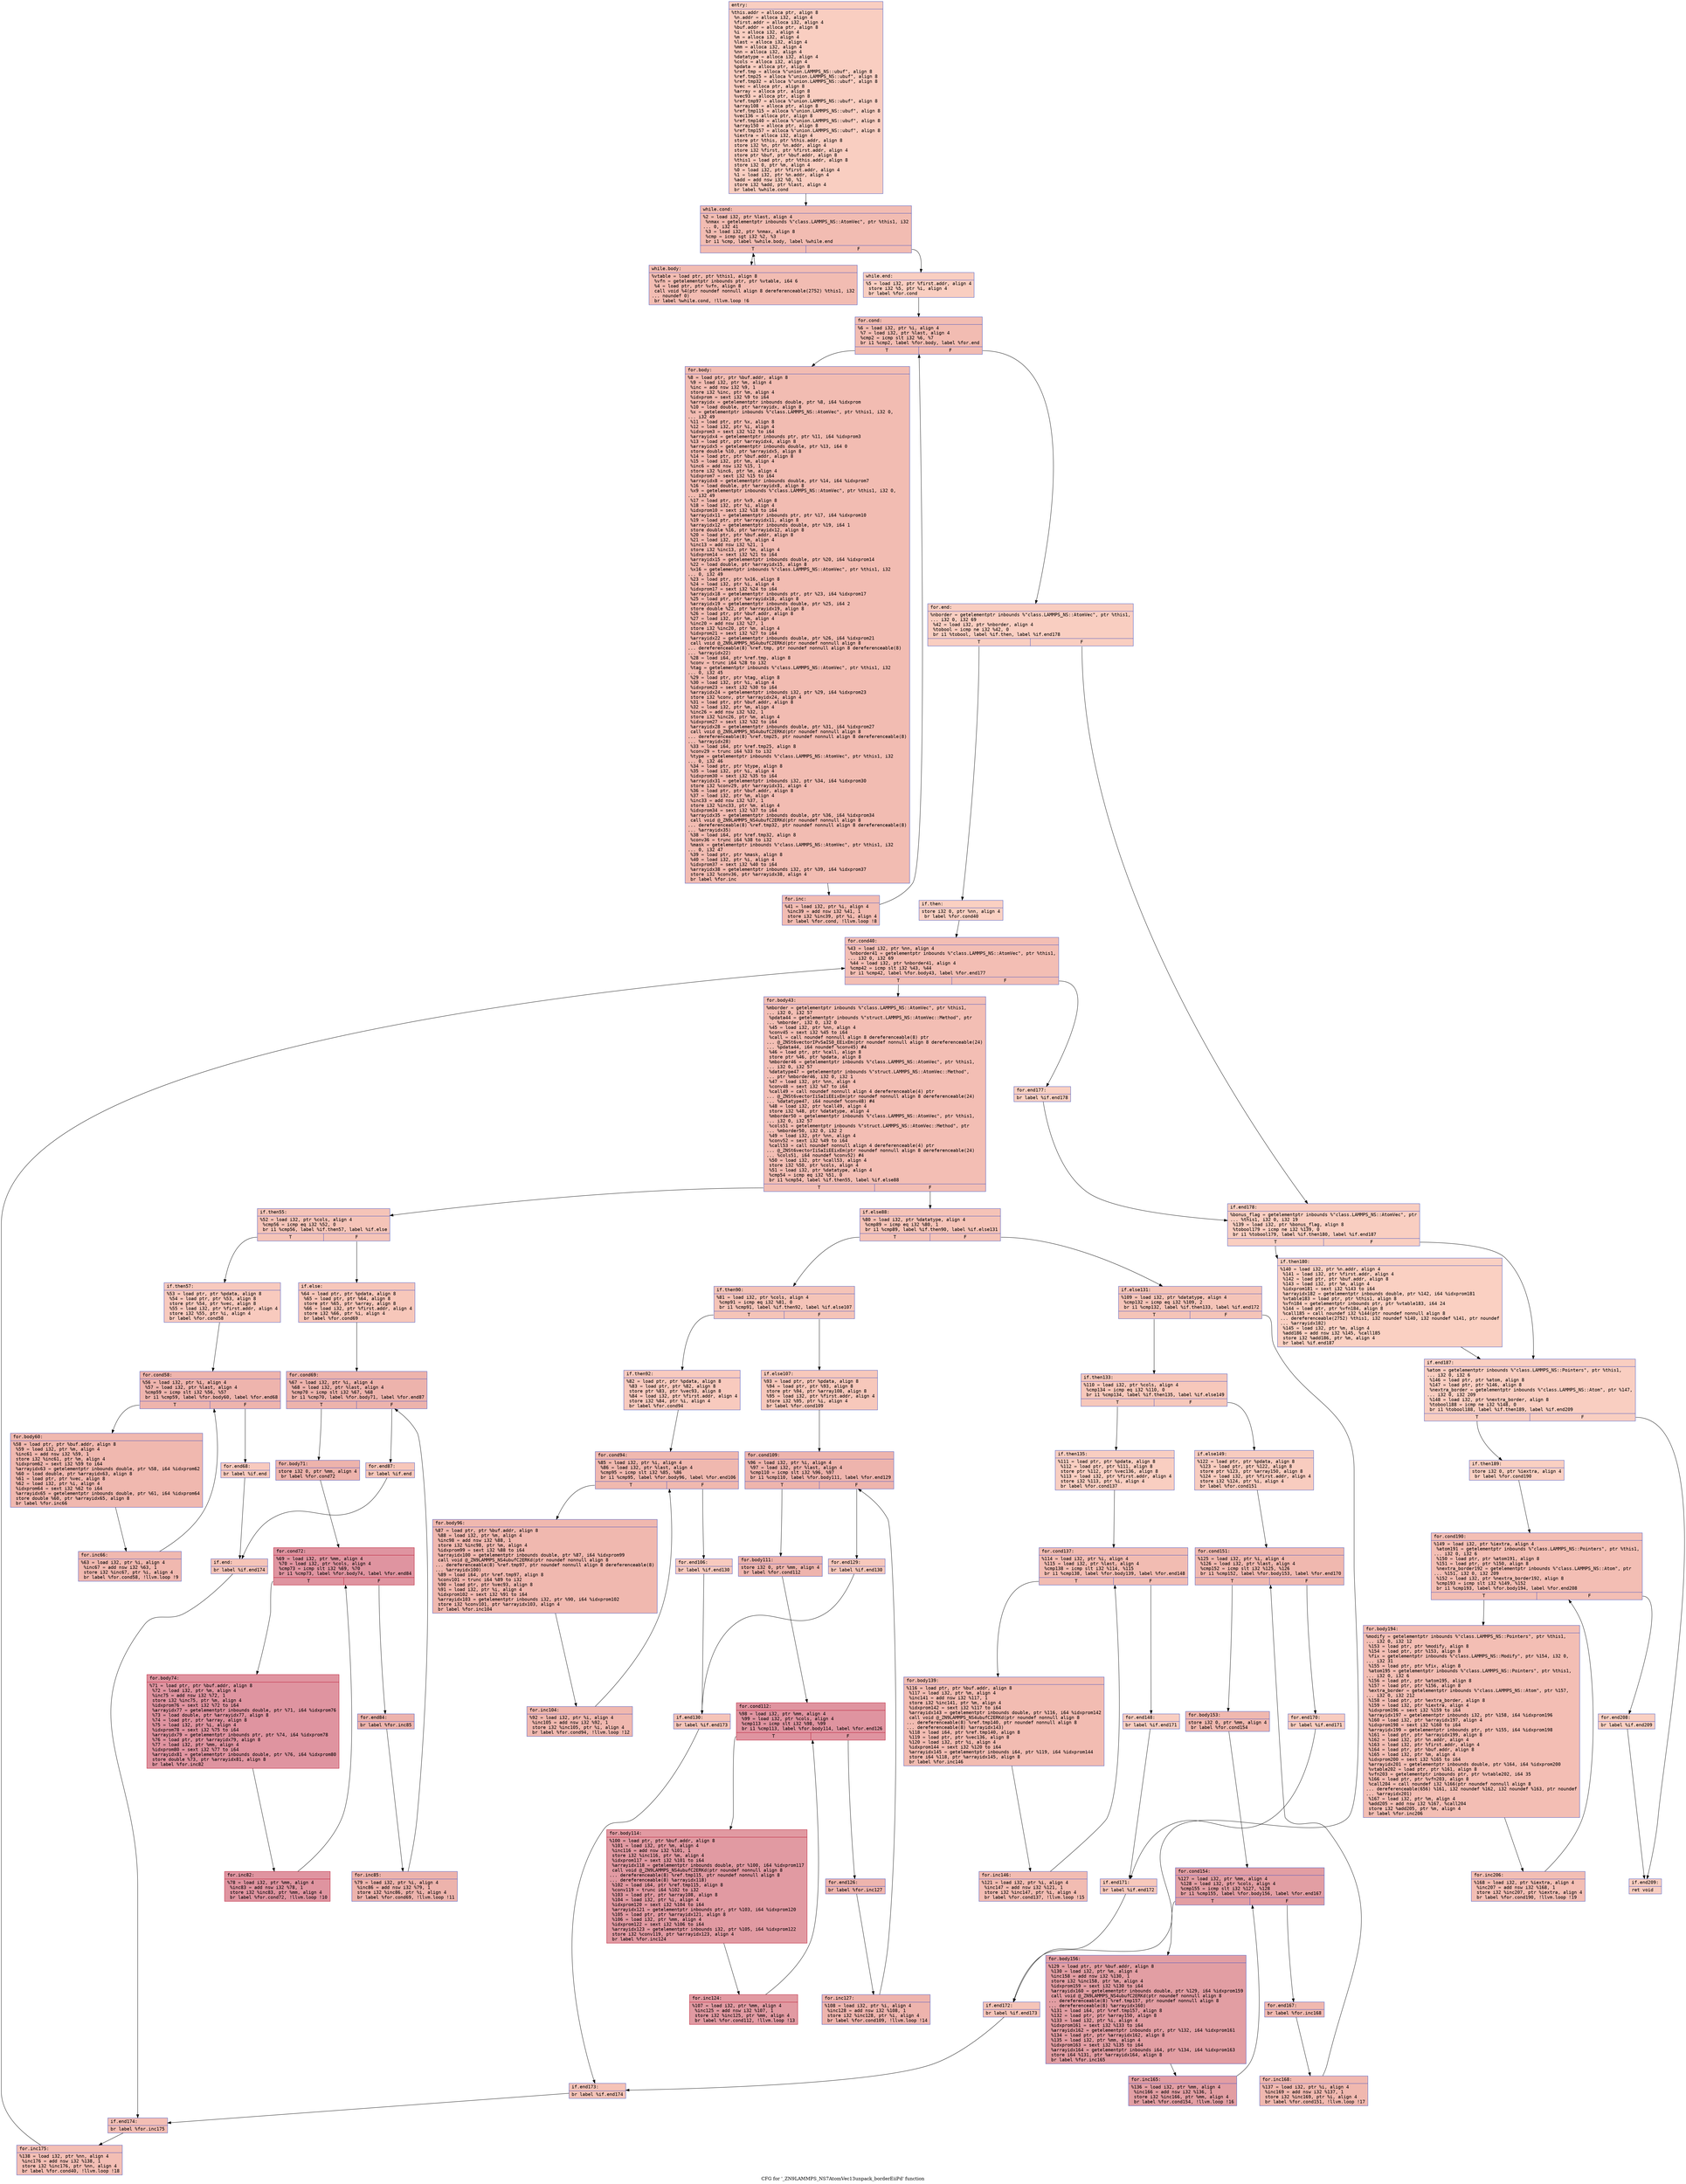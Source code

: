 digraph "CFG for '_ZN9LAMMPS_NS7AtomVec13unpack_borderEiiPd' function" {
	label="CFG for '_ZN9LAMMPS_NS7AtomVec13unpack_borderEiiPd' function";

	Node0x56285a9cefa0 [shape=record,color="#3d50c3ff", style=filled, fillcolor="#f2907270" fontname="Courier",label="{entry:\l|  %this.addr = alloca ptr, align 8\l  %n.addr = alloca i32, align 4\l  %first.addr = alloca i32, align 4\l  %buf.addr = alloca ptr, align 8\l  %i = alloca i32, align 4\l  %m = alloca i32, align 4\l  %last = alloca i32, align 4\l  %mm = alloca i32, align 4\l  %nn = alloca i32, align 4\l  %datatype = alloca i32, align 4\l  %cols = alloca i32, align 4\l  %pdata = alloca ptr, align 8\l  %ref.tmp = alloca %\"union.LAMMPS_NS::ubuf\", align 8\l  %ref.tmp25 = alloca %\"union.LAMMPS_NS::ubuf\", align 8\l  %ref.tmp32 = alloca %\"union.LAMMPS_NS::ubuf\", align 8\l  %vec = alloca ptr, align 8\l  %array = alloca ptr, align 8\l  %vec93 = alloca ptr, align 8\l  %ref.tmp97 = alloca %\"union.LAMMPS_NS::ubuf\", align 8\l  %array108 = alloca ptr, align 8\l  %ref.tmp115 = alloca %\"union.LAMMPS_NS::ubuf\", align 8\l  %vec136 = alloca ptr, align 8\l  %ref.tmp140 = alloca %\"union.LAMMPS_NS::ubuf\", align 8\l  %array150 = alloca ptr, align 8\l  %ref.tmp157 = alloca %\"union.LAMMPS_NS::ubuf\", align 8\l  %iextra = alloca i32, align 4\l  store ptr %this, ptr %this.addr, align 8\l  store i32 %n, ptr %n.addr, align 4\l  store i32 %first, ptr %first.addr, align 4\l  store ptr %buf, ptr %buf.addr, align 8\l  %this1 = load ptr, ptr %this.addr, align 8\l  store i32 0, ptr %m, align 4\l  %0 = load i32, ptr %first.addr, align 4\l  %1 = load i32, ptr %n.addr, align 4\l  %add = add nsw i32 %0, %1\l  store i32 %add, ptr %last, align 4\l  br label %while.cond\l}"];
	Node0x56285a9cefa0 -> Node0x56285aa31310[tooltip="entry -> while.cond\nProbability 100.00%" ];
	Node0x56285aa31310 [shape=record,color="#3d50c3ff", style=filled, fillcolor="#e1675170" fontname="Courier",label="{while.cond:\l|  %2 = load i32, ptr %last, align 4\l  %nmax = getelementptr inbounds %\"class.LAMMPS_NS::AtomVec\", ptr %this1, i32\l... 0, i32 41\l  %3 = load i32, ptr %nmax, align 8\l  %cmp = icmp sgt i32 %2, %3\l  br i1 %cmp, label %while.body, label %while.end\l|{<s0>T|<s1>F}}"];
	Node0x56285aa31310:s0 -> Node0x56285aa31690[tooltip="while.cond -> while.body\nProbability 96.88%" ];
	Node0x56285aa31310:s1 -> Node0x56285aa31710[tooltip="while.cond -> while.end\nProbability 3.12%" ];
	Node0x56285aa31690 [shape=record,color="#3d50c3ff", style=filled, fillcolor="#e1675170" fontname="Courier",label="{while.body:\l|  %vtable = load ptr, ptr %this1, align 8\l  %vfn = getelementptr inbounds ptr, ptr %vtable, i64 6\l  %4 = load ptr, ptr %vfn, align 8\l  call void %4(ptr noundef nonnull align 8 dereferenceable(2752) %this1, i32\l... noundef 0)\l  br label %while.cond, !llvm.loop !6\l}"];
	Node0x56285aa31690 -> Node0x56285aa31310[tooltip="while.body -> while.cond\nProbability 100.00%" ];
	Node0x56285aa31710 [shape=record,color="#3d50c3ff", style=filled, fillcolor="#f2907270" fontname="Courier",label="{while.end:\l|  %5 = load i32, ptr %first.addr, align 4\l  store i32 %5, ptr %i, align 4\l  br label %for.cond\l}"];
	Node0x56285aa31710 -> Node0x56285aa31dd0[tooltip="while.end -> for.cond\nProbability 100.00%" ];
	Node0x56285aa31dd0 [shape=record,color="#3d50c3ff", style=filled, fillcolor="#e1675170" fontname="Courier",label="{for.cond:\l|  %6 = load i32, ptr %i, align 4\l  %7 = load i32, ptr %last, align 4\l  %cmp2 = icmp slt i32 %6, %7\l  br i1 %cmp2, label %for.body, label %for.end\l|{<s0>T|<s1>F}}"];
	Node0x56285aa31dd0:s0 -> Node0x56285aa32050[tooltip="for.cond -> for.body\nProbability 96.88%" ];
	Node0x56285aa31dd0:s1 -> Node0x56285aa320d0[tooltip="for.cond -> for.end\nProbability 3.12%" ];
	Node0x56285aa32050 [shape=record,color="#3d50c3ff", style=filled, fillcolor="#e1675170" fontname="Courier",label="{for.body:\l|  %8 = load ptr, ptr %buf.addr, align 8\l  %9 = load i32, ptr %m, align 4\l  %inc = add nsw i32 %9, 1\l  store i32 %inc, ptr %m, align 4\l  %idxprom = sext i32 %9 to i64\l  %arrayidx = getelementptr inbounds double, ptr %8, i64 %idxprom\l  %10 = load double, ptr %arrayidx, align 8\l  %x = getelementptr inbounds %\"class.LAMMPS_NS::AtomVec\", ptr %this1, i32 0,\l... i32 49\l  %11 = load ptr, ptr %x, align 8\l  %12 = load i32, ptr %i, align 4\l  %idxprom3 = sext i32 %12 to i64\l  %arrayidx4 = getelementptr inbounds ptr, ptr %11, i64 %idxprom3\l  %13 = load ptr, ptr %arrayidx4, align 8\l  %arrayidx5 = getelementptr inbounds double, ptr %13, i64 0\l  store double %10, ptr %arrayidx5, align 8\l  %14 = load ptr, ptr %buf.addr, align 8\l  %15 = load i32, ptr %m, align 4\l  %inc6 = add nsw i32 %15, 1\l  store i32 %inc6, ptr %m, align 4\l  %idxprom7 = sext i32 %15 to i64\l  %arrayidx8 = getelementptr inbounds double, ptr %14, i64 %idxprom7\l  %16 = load double, ptr %arrayidx8, align 8\l  %x9 = getelementptr inbounds %\"class.LAMMPS_NS::AtomVec\", ptr %this1, i32 0,\l... i32 49\l  %17 = load ptr, ptr %x9, align 8\l  %18 = load i32, ptr %i, align 4\l  %idxprom10 = sext i32 %18 to i64\l  %arrayidx11 = getelementptr inbounds ptr, ptr %17, i64 %idxprom10\l  %19 = load ptr, ptr %arrayidx11, align 8\l  %arrayidx12 = getelementptr inbounds double, ptr %19, i64 1\l  store double %16, ptr %arrayidx12, align 8\l  %20 = load ptr, ptr %buf.addr, align 8\l  %21 = load i32, ptr %m, align 4\l  %inc13 = add nsw i32 %21, 1\l  store i32 %inc13, ptr %m, align 4\l  %idxprom14 = sext i32 %21 to i64\l  %arrayidx15 = getelementptr inbounds double, ptr %20, i64 %idxprom14\l  %22 = load double, ptr %arrayidx15, align 8\l  %x16 = getelementptr inbounds %\"class.LAMMPS_NS::AtomVec\", ptr %this1, i32\l... 0, i32 49\l  %23 = load ptr, ptr %x16, align 8\l  %24 = load i32, ptr %i, align 4\l  %idxprom17 = sext i32 %24 to i64\l  %arrayidx18 = getelementptr inbounds ptr, ptr %23, i64 %idxprom17\l  %25 = load ptr, ptr %arrayidx18, align 8\l  %arrayidx19 = getelementptr inbounds double, ptr %25, i64 2\l  store double %22, ptr %arrayidx19, align 8\l  %26 = load ptr, ptr %buf.addr, align 8\l  %27 = load i32, ptr %m, align 4\l  %inc20 = add nsw i32 %27, 1\l  store i32 %inc20, ptr %m, align 4\l  %idxprom21 = sext i32 %27 to i64\l  %arrayidx22 = getelementptr inbounds double, ptr %26, i64 %idxprom21\l  call void @_ZN9LAMMPS_NS4ubufC2ERKd(ptr noundef nonnull align 8\l... dereferenceable(8) %ref.tmp, ptr noundef nonnull align 8 dereferenceable(8)\l... %arrayidx22)\l  %28 = load i64, ptr %ref.tmp, align 8\l  %conv = trunc i64 %28 to i32\l  %tag = getelementptr inbounds %\"class.LAMMPS_NS::AtomVec\", ptr %this1, i32\l... 0, i32 45\l  %29 = load ptr, ptr %tag, align 8\l  %30 = load i32, ptr %i, align 4\l  %idxprom23 = sext i32 %30 to i64\l  %arrayidx24 = getelementptr inbounds i32, ptr %29, i64 %idxprom23\l  store i32 %conv, ptr %arrayidx24, align 4\l  %31 = load ptr, ptr %buf.addr, align 8\l  %32 = load i32, ptr %m, align 4\l  %inc26 = add nsw i32 %32, 1\l  store i32 %inc26, ptr %m, align 4\l  %idxprom27 = sext i32 %32 to i64\l  %arrayidx28 = getelementptr inbounds double, ptr %31, i64 %idxprom27\l  call void @_ZN9LAMMPS_NS4ubufC2ERKd(ptr noundef nonnull align 8\l... dereferenceable(8) %ref.tmp25, ptr noundef nonnull align 8 dereferenceable(8)\l... %arrayidx28)\l  %33 = load i64, ptr %ref.tmp25, align 8\l  %conv29 = trunc i64 %33 to i32\l  %type = getelementptr inbounds %\"class.LAMMPS_NS::AtomVec\", ptr %this1, i32\l... 0, i32 46\l  %34 = load ptr, ptr %type, align 8\l  %35 = load i32, ptr %i, align 4\l  %idxprom30 = sext i32 %35 to i64\l  %arrayidx31 = getelementptr inbounds i32, ptr %34, i64 %idxprom30\l  store i32 %conv29, ptr %arrayidx31, align 4\l  %36 = load ptr, ptr %buf.addr, align 8\l  %37 = load i32, ptr %m, align 4\l  %inc33 = add nsw i32 %37, 1\l  store i32 %inc33, ptr %m, align 4\l  %idxprom34 = sext i32 %37 to i64\l  %arrayidx35 = getelementptr inbounds double, ptr %36, i64 %idxprom34\l  call void @_ZN9LAMMPS_NS4ubufC2ERKd(ptr noundef nonnull align 8\l... dereferenceable(8) %ref.tmp32, ptr noundef nonnull align 8 dereferenceable(8)\l... %arrayidx35)\l  %38 = load i64, ptr %ref.tmp32, align 8\l  %conv36 = trunc i64 %38 to i32\l  %mask = getelementptr inbounds %\"class.LAMMPS_NS::AtomVec\", ptr %this1, i32\l... 0, i32 47\l  %39 = load ptr, ptr %mask, align 8\l  %40 = load i32, ptr %i, align 4\l  %idxprom37 = sext i32 %40 to i64\l  %arrayidx38 = getelementptr inbounds i32, ptr %39, i64 %idxprom37\l  store i32 %conv36, ptr %arrayidx38, align 4\l  br label %for.inc\l}"];
	Node0x56285aa32050 -> Node0x56285aa35e70[tooltip="for.body -> for.inc\nProbability 100.00%" ];
	Node0x56285aa35e70 [shape=record,color="#3d50c3ff", style=filled, fillcolor="#e1675170" fontname="Courier",label="{for.inc:\l|  %41 = load i32, ptr %i, align 4\l  %inc39 = add nsw i32 %41, 1\l  store i32 %inc39, ptr %i, align 4\l  br label %for.cond, !llvm.loop !8\l}"];
	Node0x56285aa35e70 -> Node0x56285aa31dd0[tooltip="for.inc -> for.cond\nProbability 100.00%" ];
	Node0x56285aa320d0 [shape=record,color="#3d50c3ff", style=filled, fillcolor="#f2907270" fontname="Courier",label="{for.end:\l|  %nborder = getelementptr inbounds %\"class.LAMMPS_NS::AtomVec\", ptr %this1,\l... i32 0, i32 69\l  %42 = load i32, ptr %nborder, align 4\l  %tobool = icmp ne i32 %42, 0\l  br i1 %tobool, label %if.then, label %if.end178\l|{<s0>T|<s1>F}}"];
	Node0x56285aa320d0:s0 -> Node0x56285aa364f0[tooltip="for.end -> if.then\nProbability 62.50%" ];
	Node0x56285aa320d0:s1 -> Node0x56285aa36560[tooltip="for.end -> if.end178\nProbability 37.50%" ];
	Node0x56285aa364f0 [shape=record,color="#3d50c3ff", style=filled, fillcolor="#f3947570" fontname="Courier",label="{if.then:\l|  store i32 0, ptr %nn, align 4\l  br label %for.cond40\l}"];
	Node0x56285aa364f0 -> Node0x56285aa36730[tooltip="if.then -> for.cond40\nProbability 100.00%" ];
	Node0x56285aa36730 [shape=record,color="#3d50c3ff", style=filled, fillcolor="#e36c5570" fontname="Courier",label="{for.cond40:\l|  %43 = load i32, ptr %nn, align 4\l  %nborder41 = getelementptr inbounds %\"class.LAMMPS_NS::AtomVec\", ptr %this1,\l... i32 0, i32 69\l  %44 = load i32, ptr %nborder41, align 4\l  %cmp42 = icmp slt i32 %43, %44\l  br i1 %cmp42, label %for.body43, label %for.end177\l|{<s0>T|<s1>F}}"];
	Node0x56285aa36730:s0 -> Node0x56285aa36ac0[tooltip="for.cond40 -> for.body43\nProbability 96.88%" ];
	Node0x56285aa36730:s1 -> Node0x56285aa36b40[tooltip="for.cond40 -> for.end177\nProbability 3.12%" ];
	Node0x56285aa36ac0 [shape=record,color="#3d50c3ff", style=filled, fillcolor="#e36c5570" fontname="Courier",label="{for.body43:\l|  %mborder = getelementptr inbounds %\"class.LAMMPS_NS::AtomVec\", ptr %this1,\l... i32 0, i32 57\l  %pdata44 = getelementptr inbounds %\"struct.LAMMPS_NS::AtomVec::Method\", ptr\l... %mborder, i32 0, i32 0\l  %45 = load i32, ptr %nn, align 4\l  %conv45 = sext i32 %45 to i64\l  %call = call noundef nonnull align 8 dereferenceable(8) ptr\l... @_ZNSt6vectorIPvSaIS0_EEixEm(ptr noundef nonnull align 8 dereferenceable(24)\l... %pdata44, i64 noundef %conv45) #4\l  %46 = load ptr, ptr %call, align 8\l  store ptr %46, ptr %pdata, align 8\l  %mborder46 = getelementptr inbounds %\"class.LAMMPS_NS::AtomVec\", ptr %this1,\l... i32 0, i32 57\l  %datatype47 = getelementptr inbounds %\"struct.LAMMPS_NS::AtomVec::Method\",\l... ptr %mborder46, i32 0, i32 1\l  %47 = load i32, ptr %nn, align 4\l  %conv48 = sext i32 %47 to i64\l  %call49 = call noundef nonnull align 4 dereferenceable(4) ptr\l... @_ZNSt6vectorIiSaIiEEixEm(ptr noundef nonnull align 8 dereferenceable(24)\l... %datatype47, i64 noundef %conv48) #4\l  %48 = load i32, ptr %call49, align 4\l  store i32 %48, ptr %datatype, align 4\l  %mborder50 = getelementptr inbounds %\"class.LAMMPS_NS::AtomVec\", ptr %this1,\l... i32 0, i32 57\l  %cols51 = getelementptr inbounds %\"struct.LAMMPS_NS::AtomVec::Method\", ptr\l... %mborder50, i32 0, i32 2\l  %49 = load i32, ptr %nn, align 4\l  %conv52 = sext i32 %49 to i64\l  %call53 = call noundef nonnull align 4 dereferenceable(4) ptr\l... @_ZNSt6vectorIiSaIiEEixEm(ptr noundef nonnull align 8 dereferenceable(24)\l... %cols51, i64 noundef %conv52) #4\l  %50 = load i32, ptr %call53, align 4\l  store i32 %50, ptr %cols, align 4\l  %51 = load i32, ptr %datatype, align 4\l  %cmp54 = icmp eq i32 %51, 0\l  br i1 %cmp54, label %if.then55, label %if.else88\l|{<s0>T|<s1>F}}"];
	Node0x56285aa36ac0:s0 -> Node0x56285aa38c00[tooltip="for.body43 -> if.then55\nProbability 37.50%" ];
	Node0x56285aa36ac0:s1 -> Node0x56285aa38c50[tooltip="for.body43 -> if.else88\nProbability 62.50%" ];
	Node0x56285aa38c00 [shape=record,color="#3d50c3ff", style=filled, fillcolor="#e97a5f70" fontname="Courier",label="{if.then55:\l|  %52 = load i32, ptr %cols, align 4\l  %cmp56 = icmp eq i32 %52, 0\l  br i1 %cmp56, label %if.then57, label %if.else\l|{<s0>T|<s1>F}}"];
	Node0x56285aa38c00:s0 -> Node0x56285aa38e80[tooltip="if.then55 -> if.then57\nProbability 37.50%" ];
	Node0x56285aa38c00:s1 -> Node0x56285aa38f00[tooltip="if.then55 -> if.else\nProbability 62.50%" ];
	Node0x56285aa38e80 [shape=record,color="#3d50c3ff", style=filled, fillcolor="#ef886b70" fontname="Courier",label="{if.then57:\l|  %53 = load ptr, ptr %pdata, align 8\l  %54 = load ptr, ptr %53, align 8\l  store ptr %54, ptr %vec, align 8\l  %55 = load i32, ptr %first.addr, align 4\l  store i32 %55, ptr %i, align 4\l  br label %for.cond58\l}"];
	Node0x56285aa38e80 -> Node0x56285aa392e0[tooltip="if.then57 -> for.cond58\nProbability 100.00%" ];
	Node0x56285aa392e0 [shape=record,color="#3d50c3ff", style=filled, fillcolor="#d8564670" fontname="Courier",label="{for.cond58:\l|  %56 = load i32, ptr %i, align 4\l  %57 = load i32, ptr %last, align 4\l  %cmp59 = icmp slt i32 %56, %57\l  br i1 %cmp59, label %for.body60, label %for.end68\l|{<s0>T|<s1>F}}"];
	Node0x56285aa392e0:s0 -> Node0x56285aa39580[tooltip="for.cond58 -> for.body60\nProbability 96.88%" ];
	Node0x56285aa392e0:s1 -> Node0x56285aa39600[tooltip="for.cond58 -> for.end68\nProbability 3.12%" ];
	Node0x56285aa39580 [shape=record,color="#3d50c3ff", style=filled, fillcolor="#dc5d4a70" fontname="Courier",label="{for.body60:\l|  %58 = load ptr, ptr %buf.addr, align 8\l  %59 = load i32, ptr %m, align 4\l  %inc61 = add nsw i32 %59, 1\l  store i32 %inc61, ptr %m, align 4\l  %idxprom62 = sext i32 %59 to i64\l  %arrayidx63 = getelementptr inbounds double, ptr %58, i64 %idxprom62\l  %60 = load double, ptr %arrayidx63, align 8\l  %61 = load ptr, ptr %vec, align 8\l  %62 = load i32, ptr %i, align 4\l  %idxprom64 = sext i32 %62 to i64\l  %arrayidx65 = getelementptr inbounds double, ptr %61, i64 %idxprom64\l  store double %60, ptr %arrayidx65, align 8\l  br label %for.inc66\l}"];
	Node0x56285aa39580 -> Node0x56285aa39e80[tooltip="for.body60 -> for.inc66\nProbability 100.00%" ];
	Node0x56285aa39e80 [shape=record,color="#3d50c3ff", style=filled, fillcolor="#dc5d4a70" fontname="Courier",label="{for.inc66:\l|  %63 = load i32, ptr %i, align 4\l  %inc67 = add nsw i32 %63, 1\l  store i32 %inc67, ptr %i, align 4\l  br label %for.cond58, !llvm.loop !9\l}"];
	Node0x56285aa39e80 -> Node0x56285aa392e0[tooltip="for.inc66 -> for.cond58\nProbability 100.00%" ];
	Node0x56285aa39600 [shape=record,color="#3d50c3ff", style=filled, fillcolor="#ef886b70" fontname="Courier",label="{for.end68:\l|  br label %if.end\l}"];
	Node0x56285aa39600 -> Node0x56285aa3a300[tooltip="for.end68 -> if.end\nProbability 100.00%" ];
	Node0x56285aa38f00 [shape=record,color="#3d50c3ff", style=filled, fillcolor="#ec7f6370" fontname="Courier",label="{if.else:\l|  %64 = load ptr, ptr %pdata, align 8\l  %65 = load ptr, ptr %64, align 8\l  store ptr %65, ptr %array, align 8\l  %66 = load i32, ptr %first.addr, align 4\l  store i32 %66, ptr %i, align 4\l  br label %for.cond69\l}"];
	Node0x56285aa38f00 -> Node0x56285aa3a6a0[tooltip="if.else -> for.cond69\nProbability 100.00%" ];
	Node0x56285aa3a6a0 [shape=record,color="#3d50c3ff", style=filled, fillcolor="#d6524470" fontname="Courier",label="{for.cond69:\l|  %67 = load i32, ptr %i, align 4\l  %68 = load i32, ptr %last, align 4\l  %cmp70 = icmp slt i32 %67, %68\l  br i1 %cmp70, label %for.body71, label %for.end87\l|{<s0>T|<s1>F}}"];
	Node0x56285aa3a6a0:s0 -> Node0x56285aa3a940[tooltip="for.cond69 -> for.body71\nProbability 96.88%" ];
	Node0x56285aa3a6a0:s1 -> Node0x56285aa3a9c0[tooltip="for.cond69 -> for.end87\nProbability 3.12%" ];
	Node0x56285aa3a940 [shape=record,color="#3d50c3ff", style=filled, fillcolor="#d6524470" fontname="Courier",label="{for.body71:\l|  store i32 0, ptr %mm, align 4\l  br label %for.cond72\l}"];
	Node0x56285aa3a940 -> Node0x56285aa3ab90[tooltip="for.body71 -> for.cond72\nProbability 100.00%" ];
	Node0x56285aa3ab90 [shape=record,color="#b70d28ff", style=filled, fillcolor="#b70d2870" fontname="Courier",label="{for.cond72:\l|  %69 = load i32, ptr %mm, align 4\l  %70 = load i32, ptr %cols, align 4\l  %cmp73 = icmp slt i32 %69, %70\l  br i1 %cmp73, label %for.body74, label %for.end84\l|{<s0>T|<s1>F}}"];
	Node0x56285aa3ab90:s0 -> Node0x56285aa3ae30[tooltip="for.cond72 -> for.body74\nProbability 96.88%" ];
	Node0x56285aa3ab90:s1 -> Node0x56285aa3aeb0[tooltip="for.cond72 -> for.end84\nProbability 3.12%" ];
	Node0x56285aa3ae30 [shape=record,color="#b70d28ff", style=filled, fillcolor="#b70d2870" fontname="Courier",label="{for.body74:\l|  %71 = load ptr, ptr %buf.addr, align 8\l  %72 = load i32, ptr %m, align 4\l  %inc75 = add nsw i32 %72, 1\l  store i32 %inc75, ptr %m, align 4\l  %idxprom76 = sext i32 %72 to i64\l  %arrayidx77 = getelementptr inbounds double, ptr %71, i64 %idxprom76\l  %73 = load double, ptr %arrayidx77, align 8\l  %74 = load ptr, ptr %array, align 8\l  %75 = load i32, ptr %i, align 4\l  %idxprom78 = sext i32 %75 to i64\l  %arrayidx79 = getelementptr inbounds ptr, ptr %74, i64 %idxprom78\l  %76 = load ptr, ptr %arrayidx79, align 8\l  %77 = load i32, ptr %mm, align 4\l  %idxprom80 = sext i32 %77 to i64\l  %arrayidx81 = getelementptr inbounds double, ptr %76, i64 %idxprom80\l  store double %73, ptr %arrayidx81, align 8\l  br label %for.inc82\l}"];
	Node0x56285aa3ae30 -> Node0x56285aa3b9a0[tooltip="for.body74 -> for.inc82\nProbability 100.00%" ];
	Node0x56285aa3b9a0 [shape=record,color="#b70d28ff", style=filled, fillcolor="#b70d2870" fontname="Courier",label="{for.inc82:\l|  %78 = load i32, ptr %mm, align 4\l  %inc83 = add nsw i32 %78, 1\l  store i32 %inc83, ptr %mm, align 4\l  br label %for.cond72, !llvm.loop !10\l}"];
	Node0x56285aa3b9a0 -> Node0x56285aa3ab90[tooltip="for.inc82 -> for.cond72\nProbability 100.00%" ];
	Node0x56285aa3aeb0 [shape=record,color="#3d50c3ff", style=filled, fillcolor="#d6524470" fontname="Courier",label="{for.end84:\l|  br label %for.inc85\l}"];
	Node0x56285aa3aeb0 -> Node0x56285aa3be20[tooltip="for.end84 -> for.inc85\nProbability 100.00%" ];
	Node0x56285aa3be20 [shape=record,color="#3d50c3ff", style=filled, fillcolor="#d6524470" fontname="Courier",label="{for.inc85:\l|  %79 = load i32, ptr %i, align 4\l  %inc86 = add nsw i32 %79, 1\l  store i32 %inc86, ptr %i, align 4\l  br label %for.cond69, !llvm.loop !11\l}"];
	Node0x56285aa3be20 -> Node0x56285aa3a6a0[tooltip="for.inc85 -> for.cond69\nProbability 100.00%" ];
	Node0x56285aa3a9c0 [shape=record,color="#3d50c3ff", style=filled, fillcolor="#ec7f6370" fontname="Courier",label="{for.end87:\l|  br label %if.end\l}"];
	Node0x56285aa3a9c0 -> Node0x56285aa3a300[tooltip="for.end87 -> if.end\nProbability 100.00%" ];
	Node0x56285aa3a300 [shape=record,color="#3d50c3ff", style=filled, fillcolor="#e97a5f70" fontname="Courier",label="{if.end:\l|  br label %if.end174\l}"];
	Node0x56285aa3a300 -> Node0x56285aa3c310[tooltip="if.end -> if.end174\nProbability 100.00%" ];
	Node0x56285aa38c50 [shape=record,color="#3d50c3ff", style=filled, fillcolor="#e8765c70" fontname="Courier",label="{if.else88:\l|  %80 = load i32, ptr %datatype, align 4\l  %cmp89 = icmp eq i32 %80, 1\l  br i1 %cmp89, label %if.then90, label %if.else131\l|{<s0>T|<s1>F}}"];
	Node0x56285aa38c50:s0 -> Node0x56285aa3c530[tooltip="if.else88 -> if.then90\nProbability 50.00%" ];
	Node0x56285aa38c50:s1 -> Node0x56285aa3c5b0[tooltip="if.else88 -> if.else131\nProbability 50.00%" ];
	Node0x56285aa3c530 [shape=record,color="#3d50c3ff", style=filled, fillcolor="#e97a5f70" fontname="Courier",label="{if.then90:\l|  %81 = load i32, ptr %cols, align 4\l  %cmp91 = icmp eq i32 %81, 0\l  br i1 %cmp91, label %if.then92, label %if.else107\l|{<s0>T|<s1>F}}"];
	Node0x56285aa3c530:s0 -> Node0x56285aa3c810[tooltip="if.then90 -> if.then92\nProbability 37.50%" ];
	Node0x56285aa3c530:s1 -> Node0x56285aa3c890[tooltip="if.then90 -> if.else107\nProbability 62.50%" ];
	Node0x56285aa3c810 [shape=record,color="#3d50c3ff", style=filled, fillcolor="#ef886b70" fontname="Courier",label="{if.then92:\l|  %82 = load ptr, ptr %pdata, align 8\l  %83 = load ptr, ptr %82, align 8\l  store ptr %83, ptr %vec93, align 8\l  %84 = load i32, ptr %first.addr, align 4\l  store i32 %84, ptr %i, align 4\l  br label %for.cond94\l}"];
	Node0x56285aa3c810 -> Node0x56285aa3cc80[tooltip="if.then92 -> for.cond94\nProbability 100.00%" ];
	Node0x56285aa3cc80 [shape=record,color="#3d50c3ff", style=filled, fillcolor="#dc5d4a70" fontname="Courier",label="{for.cond94:\l|  %85 = load i32, ptr %i, align 4\l  %86 = load i32, ptr %last, align 4\l  %cmp95 = icmp slt i32 %85, %86\l  br i1 %cmp95, label %for.body96, label %for.end106\l|{<s0>T|<s1>F}}"];
	Node0x56285aa3cc80:s0 -> Node0x56285aa3cf20[tooltip="for.cond94 -> for.body96\nProbability 96.88%" ];
	Node0x56285aa3cc80:s1 -> Node0x56285aa3cfa0[tooltip="for.cond94 -> for.end106\nProbability 3.12%" ];
	Node0x56285aa3cf20 [shape=record,color="#3d50c3ff", style=filled, fillcolor="#dc5d4a70" fontname="Courier",label="{for.body96:\l|  %87 = load ptr, ptr %buf.addr, align 8\l  %88 = load i32, ptr %m, align 4\l  %inc98 = add nsw i32 %88, 1\l  store i32 %inc98, ptr %m, align 4\l  %idxprom99 = sext i32 %88 to i64\l  %arrayidx100 = getelementptr inbounds double, ptr %87, i64 %idxprom99\l  call void @_ZN9LAMMPS_NS4ubufC2ERKd(ptr noundef nonnull align 8\l... dereferenceable(8) %ref.tmp97, ptr noundef nonnull align 8 dereferenceable(8)\l... %arrayidx100)\l  %89 = load i64, ptr %ref.tmp97, align 8\l  %conv101 = trunc i64 %89 to i32\l  %90 = load ptr, ptr %vec93, align 8\l  %91 = load i32, ptr %i, align 4\l  %idxprom102 = sext i32 %91 to i64\l  %arrayidx103 = getelementptr inbounds i32, ptr %90, i64 %idxprom102\l  store i32 %conv101, ptr %arrayidx103, align 4\l  br label %for.inc104\l}"];
	Node0x56285aa3cf20 -> Node0x56285aa3d9e0[tooltip="for.body96 -> for.inc104\nProbability 100.00%" ];
	Node0x56285aa3d9e0 [shape=record,color="#3d50c3ff", style=filled, fillcolor="#dc5d4a70" fontname="Courier",label="{for.inc104:\l|  %92 = load i32, ptr %i, align 4\l  %inc105 = add nsw i32 %92, 1\l  store i32 %inc105, ptr %i, align 4\l  br label %for.cond94, !llvm.loop !12\l}"];
	Node0x56285aa3d9e0 -> Node0x56285aa3cc80[tooltip="for.inc104 -> for.cond94\nProbability 100.00%" ];
	Node0x56285aa3cfa0 [shape=record,color="#3d50c3ff", style=filled, fillcolor="#ef886b70" fontname="Courier",label="{for.end106:\l|  br label %if.end130\l}"];
	Node0x56285aa3cfa0 -> Node0x56285aa3de40[tooltip="for.end106 -> if.end130\nProbability 100.00%" ];
	Node0x56285aa3c890 [shape=record,color="#3d50c3ff", style=filled, fillcolor="#ed836670" fontname="Courier",label="{if.else107:\l|  %93 = load ptr, ptr %pdata, align 8\l  %94 = load ptr, ptr %93, align 8\l  store ptr %94, ptr %array108, align 8\l  %95 = load i32, ptr %first.addr, align 4\l  store i32 %95, ptr %i, align 4\l  br label %for.cond109\l}"];
	Node0x56285aa3c890 -> Node0x56285aa37b20[tooltip="if.else107 -> for.cond109\nProbability 100.00%" ];
	Node0x56285aa37b20 [shape=record,color="#3d50c3ff", style=filled, fillcolor="#d8564670" fontname="Courier",label="{for.cond109:\l|  %96 = load i32, ptr %i, align 4\l  %97 = load i32, ptr %last, align 4\l  %cmp110 = icmp slt i32 %96, %97\l  br i1 %cmp110, label %for.body111, label %for.end129\l|{<s0>T|<s1>F}}"];
	Node0x56285aa37b20:s0 -> Node0x56285aa37dc0[tooltip="for.cond109 -> for.body111\nProbability 96.88%" ];
	Node0x56285aa37b20:s1 -> Node0x56285aa37e40[tooltip="for.cond109 -> for.end129\nProbability 3.12%" ];
	Node0x56285aa37dc0 [shape=record,color="#3d50c3ff", style=filled, fillcolor="#d8564670" fontname="Courier",label="{for.body111:\l|  store i32 0, ptr %mm, align 4\l  br label %for.cond112\l}"];
	Node0x56285aa37dc0 -> Node0x56285aa38010[tooltip="for.body111 -> for.cond112\nProbability 100.00%" ];
	Node0x56285aa38010 [shape=record,color="#b70d28ff", style=filled, fillcolor="#b70d2870" fontname="Courier",label="{for.cond112:\l|  %98 = load i32, ptr %mm, align 4\l  %99 = load i32, ptr %cols, align 4\l  %cmp113 = icmp slt i32 %98, %99\l  br i1 %cmp113, label %for.body114, label %for.end126\l|{<s0>T|<s1>F}}"];
	Node0x56285aa38010:s0 -> Node0x56285aa3f180[tooltip="for.cond112 -> for.body114\nProbability 96.88%" ];
	Node0x56285aa38010:s1 -> Node0x56285aa3f200[tooltip="for.cond112 -> for.end126\nProbability 3.12%" ];
	Node0x56285aa3f180 [shape=record,color="#b70d28ff", style=filled, fillcolor="#bb1b2c70" fontname="Courier",label="{for.body114:\l|  %100 = load ptr, ptr %buf.addr, align 8\l  %101 = load i32, ptr %m, align 4\l  %inc116 = add nsw i32 %101, 1\l  store i32 %inc116, ptr %m, align 4\l  %idxprom117 = sext i32 %101 to i64\l  %arrayidx118 = getelementptr inbounds double, ptr %100, i64 %idxprom117\l  call void @_ZN9LAMMPS_NS4ubufC2ERKd(ptr noundef nonnull align 8\l... dereferenceable(8) %ref.tmp115, ptr noundef nonnull align 8\l... dereferenceable(8) %arrayidx118)\l  %102 = load i64, ptr %ref.tmp115, align 8\l  %conv119 = trunc i64 %102 to i32\l  %103 = load ptr, ptr %array108, align 8\l  %104 = load i32, ptr %i, align 4\l  %idxprom120 = sext i32 %104 to i64\l  %arrayidx121 = getelementptr inbounds ptr, ptr %103, i64 %idxprom120\l  %105 = load ptr, ptr %arrayidx121, align 8\l  %106 = load i32, ptr %mm, align 4\l  %idxprom122 = sext i32 %106 to i64\l  %arrayidx123 = getelementptr inbounds i32, ptr %105, i64 %idxprom122\l  store i32 %conv119, ptr %arrayidx123, align 4\l  br label %for.inc124\l}"];
	Node0x56285aa3f180 -> Node0x56285aa3ff10[tooltip="for.body114 -> for.inc124\nProbability 100.00%" ];
	Node0x56285aa3ff10 [shape=record,color="#b70d28ff", style=filled, fillcolor="#bb1b2c70" fontname="Courier",label="{for.inc124:\l|  %107 = load i32, ptr %mm, align 4\l  %inc125 = add nsw i32 %107, 1\l  store i32 %inc125, ptr %mm, align 4\l  br label %for.cond112, !llvm.loop !13\l}"];
	Node0x56285aa3ff10 -> Node0x56285aa38010[tooltip="for.inc124 -> for.cond112\nProbability 100.00%" ];
	Node0x56285aa3f200 [shape=record,color="#3d50c3ff", style=filled, fillcolor="#d8564670" fontname="Courier",label="{for.end126:\l|  br label %for.inc127\l}"];
	Node0x56285aa3f200 -> Node0x56285aa40370[tooltip="for.end126 -> for.inc127\nProbability 100.00%" ];
	Node0x56285aa40370 [shape=record,color="#3d50c3ff", style=filled, fillcolor="#d8564670" fontname="Courier",label="{for.inc127:\l|  %108 = load i32, ptr %i, align 4\l  %inc128 = add nsw i32 %108, 1\l  store i32 %inc128, ptr %i, align 4\l  br label %for.cond109, !llvm.loop !14\l}"];
	Node0x56285aa40370 -> Node0x56285aa37b20[tooltip="for.inc127 -> for.cond109\nProbability 100.00%" ];
	Node0x56285aa37e40 [shape=record,color="#3d50c3ff", style=filled, fillcolor="#ed836670" fontname="Courier",label="{for.end129:\l|  br label %if.end130\l}"];
	Node0x56285aa37e40 -> Node0x56285aa3de40[tooltip="for.end129 -> if.end130\nProbability 100.00%" ];
	Node0x56285aa3de40 [shape=record,color="#3d50c3ff", style=filled, fillcolor="#e97a5f70" fontname="Courier",label="{if.end130:\l|  br label %if.end173\l}"];
	Node0x56285aa3de40 -> Node0x56285aa40860[tooltip="if.end130 -> if.end173\nProbability 100.00%" ];
	Node0x56285aa3c5b0 [shape=record,color="#3d50c3ff", style=filled, fillcolor="#e97a5f70" fontname="Courier",label="{if.else131:\l|  %109 = load i32, ptr %datatype, align 4\l  %cmp132 = icmp eq i32 %109, 2\l  br i1 %cmp132, label %if.then133, label %if.end172\l|{<s0>T|<s1>F}}"];
	Node0x56285aa3c5b0:s0 -> Node0x56285aa40a80[tooltip="if.else131 -> if.then133\nProbability 50.00%" ];
	Node0x56285aa3c5b0:s1 -> Node0x56285aa40b00[tooltip="if.else131 -> if.end172\nProbability 50.00%" ];
	Node0x56285aa40a80 [shape=record,color="#3d50c3ff", style=filled, fillcolor="#ed836670" fontname="Courier",label="{if.then133:\l|  %110 = load i32, ptr %cols, align 4\l  %cmp134 = icmp eq i32 %110, 0\l  br i1 %cmp134, label %if.then135, label %if.else149\l|{<s0>T|<s1>F}}"];
	Node0x56285aa40a80:s0 -> Node0x56285aa40d60[tooltip="if.then133 -> if.then135\nProbability 37.50%" ];
	Node0x56285aa40a80:s1 -> Node0x56285aa40de0[tooltip="if.then133 -> if.else149\nProbability 62.50%" ];
	Node0x56285aa40d60 [shape=record,color="#3d50c3ff", style=filled, fillcolor="#f2907270" fontname="Courier",label="{if.then135:\l|  %111 = load ptr, ptr %pdata, align 8\l  %112 = load ptr, ptr %111, align 8\l  store ptr %112, ptr %vec136, align 8\l  %113 = load i32, ptr %first.addr, align 4\l  store i32 %113, ptr %i, align 4\l  br label %for.cond137\l}"];
	Node0x56285aa40d60 -> Node0x56285aa36f30[tooltip="if.then135 -> for.cond137\nProbability 100.00%" ];
	Node0x56285aa36f30 [shape=record,color="#3d50c3ff", style=filled, fillcolor="#e1675170" fontname="Courier",label="{for.cond137:\l|  %114 = load i32, ptr %i, align 4\l  %115 = load i32, ptr %last, align 4\l  %cmp138 = icmp slt i32 %114, %115\l  br i1 %cmp138, label %for.body139, label %for.end148\l|{<s0>T|<s1>F}}"];
	Node0x56285aa36f30:s0 -> Node0x56285aa371d0[tooltip="for.cond137 -> for.body139\nProbability 96.88%" ];
	Node0x56285aa36f30:s1 -> Node0x56285aa37250[tooltip="for.cond137 -> for.end148\nProbability 3.12%" ];
	Node0x56285aa371d0 [shape=record,color="#3d50c3ff", style=filled, fillcolor="#e1675170" fontname="Courier",label="{for.body139:\l|  %116 = load ptr, ptr %buf.addr, align 8\l  %117 = load i32, ptr %m, align 4\l  %inc141 = add nsw i32 %117, 1\l  store i32 %inc141, ptr %m, align 4\l  %idxprom142 = sext i32 %117 to i64\l  %arrayidx143 = getelementptr inbounds double, ptr %116, i64 %idxprom142\l  call void @_ZN9LAMMPS_NS4ubufC2ERKd(ptr noundef nonnull align 8\l... dereferenceable(8) %ref.tmp140, ptr noundef nonnull align 8\l... dereferenceable(8) %arrayidx143)\l  %118 = load i64, ptr %ref.tmp140, align 8\l  %119 = load ptr, ptr %vec136, align 8\l  %120 = load i32, ptr %i, align 4\l  %idxprom144 = sext i32 %120 to i64\l  %arrayidx145 = getelementptr inbounds i64, ptr %119, i64 %idxprom144\l  store i64 %118, ptr %arrayidx145, align 8\l  br label %for.inc146\l}"];
	Node0x56285aa371d0 -> Node0x56285aa42ac0[tooltip="for.body139 -> for.inc146\nProbability 100.00%" ];
	Node0x56285aa42ac0 [shape=record,color="#3d50c3ff", style=filled, fillcolor="#e1675170" fontname="Courier",label="{for.inc146:\l|  %121 = load i32, ptr %i, align 4\l  %inc147 = add nsw i32 %121, 1\l  store i32 %inc147, ptr %i, align 4\l  br label %for.cond137, !llvm.loop !15\l}"];
	Node0x56285aa42ac0 -> Node0x56285aa36f30[tooltip="for.inc146 -> for.cond137\nProbability 100.00%" ];
	Node0x56285aa37250 [shape=record,color="#3d50c3ff", style=filled, fillcolor="#f2907270" fontname="Courier",label="{for.end148:\l|  br label %if.end171\l}"];
	Node0x56285aa37250 -> Node0x56285aa42f20[tooltip="for.end148 -> if.end171\nProbability 100.00%" ];
	Node0x56285aa40de0 [shape=record,color="#3d50c3ff", style=filled, fillcolor="#f08b6e70" fontname="Courier",label="{if.else149:\l|  %122 = load ptr, ptr %pdata, align 8\l  %123 = load ptr, ptr %122, align 8\l  store ptr %123, ptr %array150, align 8\l  %124 = load i32, ptr %first.addr, align 4\l  store i32 %124, ptr %i, align 4\l  br label %for.cond151\l}"];
	Node0x56285aa40de0 -> Node0x56285aa432d0[tooltip="if.else149 -> for.cond151\nProbability 100.00%" ];
	Node0x56285aa432d0 [shape=record,color="#3d50c3ff", style=filled, fillcolor="#dc5d4a70" fontname="Courier",label="{for.cond151:\l|  %125 = load i32, ptr %i, align 4\l  %126 = load i32, ptr %last, align 4\l  %cmp152 = icmp slt i32 %125, %126\l  br i1 %cmp152, label %for.body153, label %for.end170\l|{<s0>T|<s1>F}}"];
	Node0x56285aa432d0:s0 -> Node0x56285aa43550[tooltip="for.cond151 -> for.body153\nProbability 96.88%" ];
	Node0x56285aa432d0:s1 -> Node0x56285aa435d0[tooltip="for.cond151 -> for.end170\nProbability 3.12%" ];
	Node0x56285aa43550 [shape=record,color="#3d50c3ff", style=filled, fillcolor="#dc5d4a70" fontname="Courier",label="{for.body153:\l|  store i32 0, ptr %mm, align 4\l  br label %for.cond154\l}"];
	Node0x56285aa43550 -> Node0x56285aa437a0[tooltip="for.body153 -> for.cond154\nProbability 100.00%" ];
	Node0x56285aa437a0 [shape=record,color="#3d50c3ff", style=filled, fillcolor="#be242e70" fontname="Courier",label="{for.cond154:\l|  %127 = load i32, ptr %mm, align 4\l  %128 = load i32, ptr %cols, align 4\l  %cmp155 = icmp slt i32 %127, %128\l  br i1 %cmp155, label %for.body156, label %for.end167\l|{<s0>T|<s1>F}}"];
	Node0x56285aa437a0:s0 -> Node0x56285aa43a40[tooltip="for.cond154 -> for.body156\nProbability 96.88%" ];
	Node0x56285aa437a0:s1 -> Node0x56285aa43ac0[tooltip="for.cond154 -> for.end167\nProbability 3.12%" ];
	Node0x56285aa43a40 [shape=record,color="#3d50c3ff", style=filled, fillcolor="#be242e70" fontname="Courier",label="{for.body156:\l|  %129 = load ptr, ptr %buf.addr, align 8\l  %130 = load i32, ptr %m, align 4\l  %inc158 = add nsw i32 %130, 1\l  store i32 %inc158, ptr %m, align 4\l  %idxprom159 = sext i32 %130 to i64\l  %arrayidx160 = getelementptr inbounds double, ptr %129, i64 %idxprom159\l  call void @_ZN9LAMMPS_NS4ubufC2ERKd(ptr noundef nonnull align 8\l... dereferenceable(8) %ref.tmp157, ptr noundef nonnull align 8\l... dereferenceable(8) %arrayidx160)\l  %131 = load i64, ptr %ref.tmp157, align 8\l  %132 = load ptr, ptr %array150, align 8\l  %133 = load i32, ptr %i, align 4\l  %idxprom161 = sext i32 %133 to i64\l  %arrayidx162 = getelementptr inbounds ptr, ptr %132, i64 %idxprom161\l  %134 = load ptr, ptr %arrayidx162, align 8\l  %135 = load i32, ptr %mm, align 4\l  %idxprom163 = sext i32 %135 to i64\l  %arrayidx164 = getelementptr inbounds i64, ptr %134, i64 %idxprom163\l  store i64 %131, ptr %arrayidx164, align 8\l  br label %for.inc165\l}"];
	Node0x56285aa43a40 -> Node0x56285aa44760[tooltip="for.body156 -> for.inc165\nProbability 100.00%" ];
	Node0x56285aa44760 [shape=record,color="#3d50c3ff", style=filled, fillcolor="#be242e70" fontname="Courier",label="{for.inc165:\l|  %136 = load i32, ptr %mm, align 4\l  %inc166 = add nsw i32 %136, 1\l  store i32 %inc166, ptr %mm, align 4\l  br label %for.cond154, !llvm.loop !16\l}"];
	Node0x56285aa44760 -> Node0x56285aa437a0[tooltip="for.inc165 -> for.cond154\nProbability 100.00%" ];
	Node0x56285aa43ac0 [shape=record,color="#3d50c3ff", style=filled, fillcolor="#dc5d4a70" fontname="Courier",label="{for.end167:\l|  br label %for.inc168\l}"];
	Node0x56285aa43ac0 -> Node0x56285aa44bc0[tooltip="for.end167 -> for.inc168\nProbability 100.00%" ];
	Node0x56285aa44bc0 [shape=record,color="#3d50c3ff", style=filled, fillcolor="#dc5d4a70" fontname="Courier",label="{for.inc168:\l|  %137 = load i32, ptr %i, align 4\l  %inc169 = add nsw i32 %137, 1\l  store i32 %inc169, ptr %i, align 4\l  br label %for.cond151, !llvm.loop !17\l}"];
	Node0x56285aa44bc0 -> Node0x56285aa432d0[tooltip="for.inc168 -> for.cond151\nProbability 100.00%" ];
	Node0x56285aa435d0 [shape=record,color="#3d50c3ff", style=filled, fillcolor="#f08b6e70" fontname="Courier",label="{for.end170:\l|  br label %if.end171\l}"];
	Node0x56285aa435d0 -> Node0x56285aa42f20[tooltip="for.end170 -> if.end171\nProbability 100.00%" ];
	Node0x56285aa42f20 [shape=record,color="#3d50c3ff", style=filled, fillcolor="#ed836670" fontname="Courier",label="{if.end171:\l|  br label %if.end172\l}"];
	Node0x56285aa42f20 -> Node0x56285aa40b00[tooltip="if.end171 -> if.end172\nProbability 100.00%" ];
	Node0x56285aa40b00 [shape=record,color="#3d50c3ff", style=filled, fillcolor="#e97a5f70" fontname="Courier",label="{if.end172:\l|  br label %if.end173\l}"];
	Node0x56285aa40b00 -> Node0x56285aa40860[tooltip="if.end172 -> if.end173\nProbability 100.00%" ];
	Node0x56285aa40860 [shape=record,color="#3d50c3ff", style=filled, fillcolor="#e8765c70" fontname="Courier",label="{if.end173:\l|  br label %if.end174\l}"];
	Node0x56285aa40860 -> Node0x56285aa3c310[tooltip="if.end173 -> if.end174\nProbability 100.00%" ];
	Node0x56285aa3c310 [shape=record,color="#3d50c3ff", style=filled, fillcolor="#e36c5570" fontname="Courier",label="{if.end174:\l|  br label %for.inc175\l}"];
	Node0x56285aa3c310 -> Node0x56285aa451e0[tooltip="if.end174 -> for.inc175\nProbability 100.00%" ];
	Node0x56285aa451e0 [shape=record,color="#3d50c3ff", style=filled, fillcolor="#e36c5570" fontname="Courier",label="{for.inc175:\l|  %138 = load i32, ptr %nn, align 4\l  %inc176 = add nsw i32 %138, 1\l  store i32 %inc176, ptr %nn, align 4\l  br label %for.cond40, !llvm.loop !18\l}"];
	Node0x56285aa451e0 -> Node0x56285aa36730[tooltip="for.inc175 -> for.cond40\nProbability 100.00%" ];
	Node0x56285aa36b40 [shape=record,color="#3d50c3ff", style=filled, fillcolor="#f3947570" fontname="Courier",label="{for.end177:\l|  br label %if.end178\l}"];
	Node0x56285aa36b40 -> Node0x56285aa36560[tooltip="for.end177 -> if.end178\nProbability 100.00%" ];
	Node0x56285aa36560 [shape=record,color="#3d50c3ff", style=filled, fillcolor="#f2907270" fontname="Courier",label="{if.end178:\l|  %bonus_flag = getelementptr inbounds %\"class.LAMMPS_NS::AtomVec\", ptr\l... %this1, i32 0, i32 19\l  %139 = load i32, ptr %bonus_flag, align 8\l  %tobool179 = icmp ne i32 %139, 0\l  br i1 %tobool179, label %if.then180, label %if.end187\l|{<s0>T|<s1>F}}"];
	Node0x56285aa36560:s0 -> Node0x56285aa45900[tooltip="if.end178 -> if.then180\nProbability 62.50%" ];
	Node0x56285aa36560:s1 -> Node0x56285aa45980[tooltip="if.end178 -> if.end187\nProbability 37.50%" ];
	Node0x56285aa45900 [shape=record,color="#3d50c3ff", style=filled, fillcolor="#f3947570" fontname="Courier",label="{if.then180:\l|  %140 = load i32, ptr %n.addr, align 4\l  %141 = load i32, ptr %first.addr, align 4\l  %142 = load ptr, ptr %buf.addr, align 8\l  %143 = load i32, ptr %m, align 4\l  %idxprom181 = sext i32 %143 to i64\l  %arrayidx182 = getelementptr inbounds double, ptr %142, i64 %idxprom181\l  %vtable183 = load ptr, ptr %this1, align 8\l  %vfn184 = getelementptr inbounds ptr, ptr %vtable183, i64 24\l  %144 = load ptr, ptr %vfn184, align 8\l  %call185 = call noundef i32 %144(ptr noundef nonnull align 8\l... dereferenceable(2752) %this1, i32 noundef %140, i32 noundef %141, ptr noundef\l... %arrayidx182)\l  %145 = load i32, ptr %m, align 4\l  %add186 = add nsw i32 %145, %call185\l  store i32 %add186, ptr %m, align 4\l  br label %if.end187\l}"];
	Node0x56285aa45900 -> Node0x56285aa45980[tooltip="if.then180 -> if.end187\nProbability 100.00%" ];
	Node0x56285aa45980 [shape=record,color="#3d50c3ff", style=filled, fillcolor="#f2907270" fontname="Courier",label="{if.end187:\l|  %atom = getelementptr inbounds %\"class.LAMMPS_NS::Pointers\", ptr %this1,\l... i32 0, i32 6\l  %146 = load ptr, ptr %atom, align 8\l  %147 = load ptr, ptr %146, align 8\l  %nextra_border = getelementptr inbounds %\"class.LAMMPS_NS::Atom\", ptr %147,\l... i32 0, i32 209\l  %148 = load i32, ptr %nextra_border, align 8\l  %tobool188 = icmp ne i32 %148, 0\l  br i1 %tobool188, label %if.then189, label %if.end209\l|{<s0>T|<s1>F}}"];
	Node0x56285aa45980:s0 -> Node0x56285aa467d0[tooltip="if.end187 -> if.then189\nProbability 62.50%" ];
	Node0x56285aa45980:s1 -> Node0x56285aa46850[tooltip="if.end187 -> if.end209\nProbability 37.50%" ];
	Node0x56285aa467d0 [shape=record,color="#3d50c3ff", style=filled, fillcolor="#f3947570" fontname="Courier",label="{if.then189:\l|  store i32 0, ptr %iextra, align 4\l  br label %for.cond190\l}"];
	Node0x56285aa467d0 -> Node0x56285aa46a20[tooltip="if.then189 -> for.cond190\nProbability 100.00%" ];
	Node0x56285aa46a20 [shape=record,color="#3d50c3ff", style=filled, fillcolor="#e36c5570" fontname="Courier",label="{for.cond190:\l|  %149 = load i32, ptr %iextra, align 4\l  %atom191 = getelementptr inbounds %\"class.LAMMPS_NS::Pointers\", ptr %this1,\l... i32 0, i32 6\l  %150 = load ptr, ptr %atom191, align 8\l  %151 = load ptr, ptr %150, align 8\l  %nextra_border192 = getelementptr inbounds %\"class.LAMMPS_NS::Atom\", ptr\l... %151, i32 0, i32 209\l  %152 = load i32, ptr %nextra_border192, align 8\l  %cmp193 = icmp slt i32 %149, %152\l  br i1 %cmp193, label %for.body194, label %for.end208\l|{<s0>T|<s1>F}}"];
	Node0x56285aa46a20:s0 -> Node0x56285aa47020[tooltip="for.cond190 -> for.body194\nProbability 96.88%" ];
	Node0x56285aa46a20:s1 -> Node0x56285aa47070[tooltip="for.cond190 -> for.end208\nProbability 3.12%" ];
	Node0x56285aa47020 [shape=record,color="#3d50c3ff", style=filled, fillcolor="#e36c5570" fontname="Courier",label="{for.body194:\l|  %modify = getelementptr inbounds %\"class.LAMMPS_NS::Pointers\", ptr %this1,\l... i32 0, i32 12\l  %153 = load ptr, ptr %modify, align 8\l  %154 = load ptr, ptr %153, align 8\l  %fix = getelementptr inbounds %\"class.LAMMPS_NS::Modify\", ptr %154, i32 0,\l... i32 31\l  %155 = load ptr, ptr %fix, align 8\l  %atom195 = getelementptr inbounds %\"class.LAMMPS_NS::Pointers\", ptr %this1,\l... i32 0, i32 6\l  %156 = load ptr, ptr %atom195, align 8\l  %157 = load ptr, ptr %156, align 8\l  %extra_border = getelementptr inbounds %\"class.LAMMPS_NS::Atom\", ptr %157,\l... i32 0, i32 212\l  %158 = load ptr, ptr %extra_border, align 8\l  %159 = load i32, ptr %iextra, align 4\l  %idxprom196 = sext i32 %159 to i64\l  %arrayidx197 = getelementptr inbounds i32, ptr %158, i64 %idxprom196\l  %160 = load i32, ptr %arrayidx197, align 4\l  %idxprom198 = sext i32 %160 to i64\l  %arrayidx199 = getelementptr inbounds ptr, ptr %155, i64 %idxprom198\l  %161 = load ptr, ptr %arrayidx199, align 8\l  %162 = load i32, ptr %n.addr, align 4\l  %163 = load i32, ptr %first.addr, align 4\l  %164 = load ptr, ptr %buf.addr, align 8\l  %165 = load i32, ptr %m, align 4\l  %idxprom200 = sext i32 %165 to i64\l  %arrayidx201 = getelementptr inbounds double, ptr %164, i64 %idxprom200\l  %vtable202 = load ptr, ptr %161, align 8\l  %vfn203 = getelementptr inbounds ptr, ptr %vtable202, i64 35\l  %166 = load ptr, ptr %vfn203, align 8\l  %call204 = call noundef i32 %166(ptr noundef nonnull align 8\l... dereferenceable(656) %161, i32 noundef %162, i32 noundef %163, ptr noundef\l... %arrayidx201)\l  %167 = load i32, ptr %m, align 4\l  %add205 = add nsw i32 %167, %call204\l  store i32 %add205, ptr %m, align 4\l  br label %for.inc206\l}"];
	Node0x56285aa47020 -> Node0x56285aa48530[tooltip="for.body194 -> for.inc206\nProbability 100.00%" ];
	Node0x56285aa48530 [shape=record,color="#3d50c3ff", style=filled, fillcolor="#e36c5570" fontname="Courier",label="{for.inc206:\l|  %168 = load i32, ptr %iextra, align 4\l  %inc207 = add nsw i32 %168, 1\l  store i32 %inc207, ptr %iextra, align 4\l  br label %for.cond190, !llvm.loop !19\l}"];
	Node0x56285aa48530 -> Node0x56285aa46a20[tooltip="for.inc206 -> for.cond190\nProbability 100.00%" ];
	Node0x56285aa47070 [shape=record,color="#3d50c3ff", style=filled, fillcolor="#f3947570" fontname="Courier",label="{for.end208:\l|  br label %if.end209\l}"];
	Node0x56285aa47070 -> Node0x56285aa46850[tooltip="for.end208 -> if.end209\nProbability 100.00%" ];
	Node0x56285aa46850 [shape=record,color="#3d50c3ff", style=filled, fillcolor="#f2907270" fontname="Courier",label="{if.end209:\l|  ret void\l}"];
}
